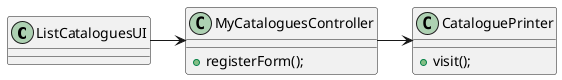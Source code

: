 @startuml
'https://plantuml.com/class-diagram

class ListCataloguesUI {
}

class MyCataloguesController {
+registerForm();
}

class CataloguePrinter{
+visit();
}



ListCataloguesUI -> MyCataloguesController
MyCataloguesController -> CataloguePrinter

@enduml